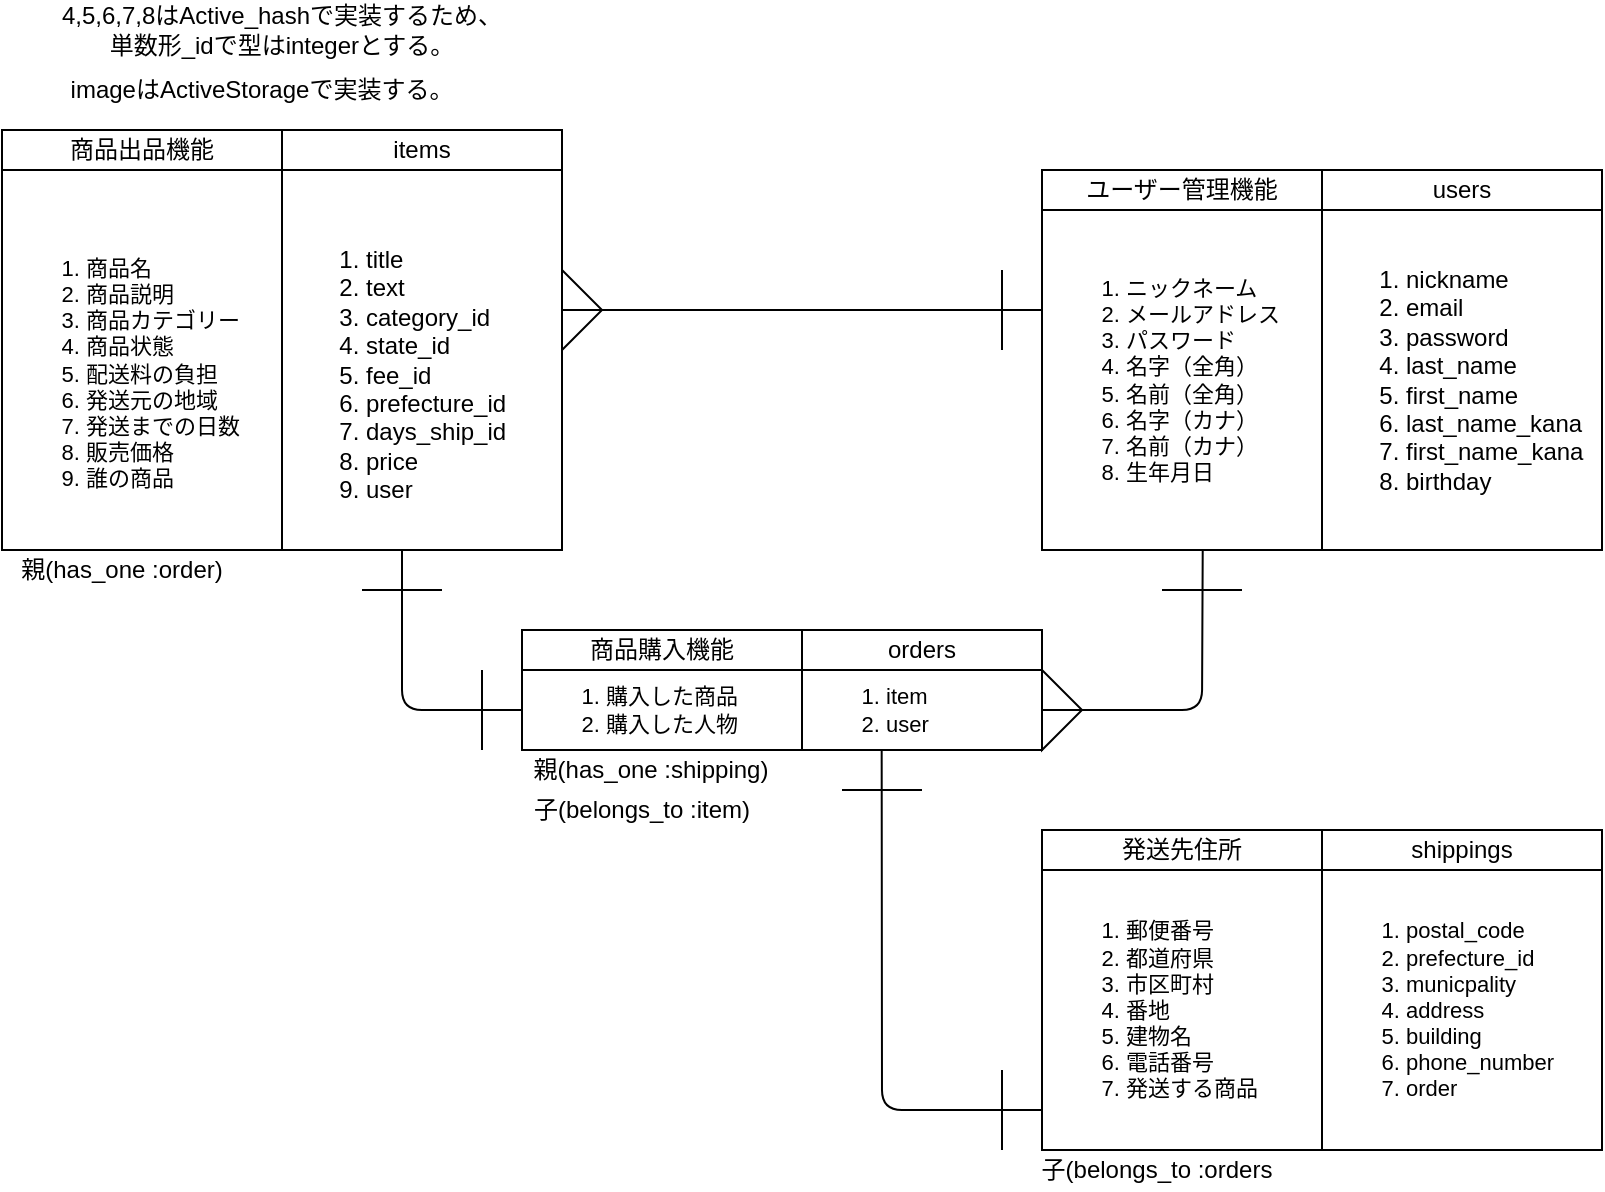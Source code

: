 <mxfile version="13.10.0" type="embed">
    <diagram id="I3O4i8iQDIYB0jxfAe-S" name="ページ1">
        <mxGraphModel dx="328" dy="642" grid="1" gridSize="10" guides="1" tooltips="1" connect="1" arrows="1" fold="1" page="1" pageScale="1" pageWidth="827" pageHeight="1169" math="0" shadow="0">
            <root>
                <mxCell id="0"/>
                <mxCell id="1" parent="0"/>
                <mxCell id="50" value="" style="triangle;whiteSpace=wrap;html=1;" parent="1" vertex="1">
                    <mxGeometry x="520" y="340" width="20" height="40" as="geometry"/>
                </mxCell>
                <mxCell id="44" value="" style="triangle;whiteSpace=wrap;html=1;" parent="1" vertex="1">
                    <mxGeometry x="280" y="140" width="20" height="40" as="geometry"/>
                </mxCell>
                <mxCell id="7" value="商品出品機能" style="rounded=0;whiteSpace=wrap;html=1;" parent="1" vertex="1">
                    <mxGeometry y="70" width="140" height="20" as="geometry"/>
                </mxCell>
                <mxCell id="8" value="items" style="rounded=0;whiteSpace=wrap;html=1;" parent="1" vertex="1">
                    <mxGeometry x="140" y="70" width="140" height="20" as="geometry"/>
                </mxCell>
                <mxCell id="25" value="&lt;div style=&quot;text-align: justify ; font-size: 11px&quot;&gt;&lt;div&gt;&lt;br&gt;&lt;/div&gt;&lt;ol&gt;&lt;li&gt;&lt;span&gt;&lt;div style=&quot;text-align: justify&quot;&gt;&lt;span&gt;商品名&lt;/span&gt;&lt;/div&gt;&lt;/span&gt;&lt;/li&gt;&lt;li&gt;&lt;span&gt;&lt;div style=&quot;text-align: justify&quot;&gt;&lt;span&gt;商品説明&lt;/span&gt;&lt;/div&gt;&lt;/span&gt;&lt;/li&gt;&lt;li&gt;&lt;span&gt;&lt;div style=&quot;text-align: justify&quot;&gt;&lt;span&gt;商品カテゴリー&lt;/span&gt;&lt;/div&gt;&lt;/span&gt;&lt;/li&gt;&lt;li&gt;&lt;span&gt;&lt;div style=&quot;text-align: justify&quot;&gt;&lt;span&gt;商品状態&lt;/span&gt;&lt;/div&gt;&lt;/span&gt;&lt;/li&gt;&lt;li&gt;&lt;span&gt;&lt;div style=&quot;text-align: justify&quot;&gt;&lt;span&gt;配送料の負担&lt;/span&gt;&lt;/div&gt;&lt;/span&gt;&lt;/li&gt;&lt;li&gt;&lt;span&gt;&lt;div style=&quot;text-align: justify&quot;&gt;&lt;span&gt;発送元の地域&lt;/span&gt;&lt;/div&gt;&lt;/span&gt;&lt;/li&gt;&lt;li&gt;&lt;span&gt;&lt;div style=&quot;text-align: justify&quot;&gt;&lt;span&gt;発送までの日数&lt;/span&gt;&lt;/div&gt;&lt;/span&gt;&lt;/li&gt;&lt;li&gt;&lt;span&gt;&lt;div style=&quot;text-align: justify&quot;&gt;&lt;span&gt;販売価格&lt;/span&gt;&lt;/div&gt;&lt;/span&gt;&lt;/li&gt;&lt;li&gt;&lt;div style=&quot;text-align: justify&quot;&gt;&lt;span&gt;誰の商品&lt;/span&gt;&lt;/div&gt;&lt;/li&gt;&lt;/ol&gt;&lt;/div&gt;" style="rounded=0;whiteSpace=wrap;html=1;align=left;" parent="1" vertex="1">
                    <mxGeometry y="90" width="140" height="190" as="geometry"/>
                </mxCell>
                <mxCell id="26" style="edgeStyle=orthogonalEdgeStyle;rounded=0;orthogonalLoop=1;jettySize=auto;html=1;exitX=0.5;exitY=1;exitDx=0;exitDy=0;" parent="1" source="25" target="25" edge="1">
                    <mxGeometry relative="1" as="geometry"/>
                </mxCell>
                <mxCell id="29" value="&lt;div&gt;&lt;br&gt;&lt;/div&gt;&lt;ol&gt;&lt;li&gt;title&lt;/li&gt;&lt;li&gt;text&lt;/li&gt;&lt;li&gt;category_id&lt;/li&gt;&lt;li&gt;state_id&lt;/li&gt;&lt;li&gt;fee_id&lt;/li&gt;&lt;li&gt;prefecture_id&lt;/li&gt;&lt;li&gt;days_ship_id&lt;/li&gt;&lt;li&gt;price&lt;/li&gt;&lt;li&gt;user&lt;/li&gt;&lt;/ol&gt;" style="rounded=0;whiteSpace=wrap;html=1;align=left;" parent="1" vertex="1">
                    <mxGeometry x="140" y="90" width="140" height="190" as="geometry"/>
                </mxCell>
                <mxCell id="30" value="&lt;ol&gt;&lt;li&gt;nickname&lt;/li&gt;&lt;li&gt;email&lt;/li&gt;&lt;li&gt;password&lt;/li&gt;&lt;li&gt;last_name&lt;/li&gt;&lt;li&gt;first_name&lt;/li&gt;&lt;li&gt;last_name_kana&lt;/li&gt;&lt;li&gt;first_name_kana&lt;/li&gt;&lt;li&gt;birthday&lt;/li&gt;&lt;/ol&gt;" style="rounded=0;whiteSpace=wrap;html=1;align=left;" parent="1" vertex="1">
                    <mxGeometry x="660" y="110" width="140" height="170" as="geometry"/>
                </mxCell>
                <mxCell id="31" value="users" style="rounded=0;whiteSpace=wrap;html=1;" parent="1" vertex="1">
                    <mxGeometry x="660" y="90" width="140" height="20" as="geometry"/>
                </mxCell>
                <mxCell id="32" value="ユーザー管理機能" style="rounded=0;whiteSpace=wrap;html=1;" parent="1" vertex="1">
                    <mxGeometry x="520" y="90" width="140" height="20" as="geometry"/>
                </mxCell>
                <mxCell id="33" value="&lt;ol style=&quot;font-size: 11px&quot;&gt;&lt;li&gt;ニックネーム&lt;/li&gt;&lt;li&gt;メールアドレス&lt;/li&gt;&lt;li&gt;パスワード&lt;/li&gt;&lt;li&gt;名字（全角）&lt;/li&gt;&lt;li&gt;名前（全角）&lt;/li&gt;&lt;li&gt;名字（カナ）&lt;/li&gt;&lt;li&gt;名前（カナ）&lt;/li&gt;&lt;li&gt;生年月日&lt;/li&gt;&lt;/ol&gt;" style="rounded=0;whiteSpace=wrap;html=1;align=left;" parent="1" vertex="1">
                    <mxGeometry x="520" y="110" width="140" height="170" as="geometry"/>
                </mxCell>
                <mxCell id="34" value="発送先住所" style="rounded=0;whiteSpace=wrap;html=1;" parent="1" vertex="1">
                    <mxGeometry x="520" y="420" width="140" height="20" as="geometry"/>
                </mxCell>
                <mxCell id="35" value="&lt;ol style=&quot;font-size: 11px&quot;&gt;&lt;li&gt;郵便番号&lt;/li&gt;&lt;li&gt;都道府県&lt;/li&gt;&lt;li&gt;市区町村&lt;/li&gt;&lt;li&gt;番地&lt;/li&gt;&lt;li&gt;建物名&lt;/li&gt;&lt;li&gt;電話番号&lt;/li&gt;&lt;li&gt;発送する商品&lt;/li&gt;&lt;/ol&gt;" style="rounded=0;whiteSpace=wrap;html=1;align=left;" parent="1" vertex="1">
                    <mxGeometry x="520" y="440" width="140" height="140" as="geometry"/>
                </mxCell>
                <mxCell id="36" value="&lt;ol style=&quot;font-size: 11px&quot;&gt;&lt;li&gt;postal_code&lt;/li&gt;&lt;li&gt;prefecture_id&lt;/li&gt;&lt;li&gt;municpality&lt;/li&gt;&lt;li&gt;address&lt;/li&gt;&lt;li&gt;building&lt;/li&gt;&lt;li&gt;phone_number&lt;/li&gt;&lt;li&gt;order&lt;/li&gt;&lt;/ol&gt;" style="rounded=0;whiteSpace=wrap;html=1;align=left;" parent="1" vertex="1">
                    <mxGeometry x="660" y="440" width="140" height="140" as="geometry"/>
                </mxCell>
                <mxCell id="37" value="shippings" style="rounded=0;whiteSpace=wrap;html=1;" parent="1" vertex="1">
                    <mxGeometry x="660" y="420" width="140" height="20" as="geometry"/>
                </mxCell>
                <mxCell id="38" value="商品購入機能" style="rounded=0;whiteSpace=wrap;html=1;" parent="1" vertex="1">
                    <mxGeometry x="260" y="320" width="140" height="20" as="geometry"/>
                </mxCell>
                <mxCell id="39" value="orders" style="rounded=0;whiteSpace=wrap;html=1;" parent="1" vertex="1">
                    <mxGeometry x="400" y="320" width="120" height="20" as="geometry"/>
                </mxCell>
                <mxCell id="40" value="&lt;ol style=&quot;font-size: 11px&quot;&gt;&lt;li&gt;購入した商品&lt;/li&gt;&lt;li&gt;購入した人物&lt;/li&gt;&lt;/ol&gt;" style="rounded=0;whiteSpace=wrap;html=1;align=left;" parent="1" vertex="1">
                    <mxGeometry x="260" y="340" width="140" height="40" as="geometry"/>
                </mxCell>
                <mxCell id="41" value="&lt;ol style=&quot;font-size: 11px&quot;&gt;&lt;li&gt;item&lt;/li&gt;&lt;li&gt;user&lt;/li&gt;&lt;/ol&gt;" style="rounded=0;whiteSpace=wrap;html=1;align=left;" parent="1" vertex="1">
                    <mxGeometry x="400" y="340" width="120" height="40" as="geometry"/>
                </mxCell>
                <mxCell id="42" value="" style="endArrow=none;html=1;" parent="1" edge="1">
                    <mxGeometry width="50" height="50" relative="1" as="geometry">
                        <mxPoint x="280" y="160" as="sourcePoint"/>
                        <mxPoint x="520" y="160" as="targetPoint"/>
                    </mxGeometry>
                </mxCell>
                <mxCell id="43" value="" style="endArrow=none;html=1;" parent="1" edge="1">
                    <mxGeometry width="50" height="50" relative="1" as="geometry">
                        <mxPoint x="500" y="180" as="sourcePoint"/>
                        <mxPoint x="500" y="140" as="targetPoint"/>
                    </mxGeometry>
                </mxCell>
                <mxCell id="48" value="" style="endArrow=none;html=1;entryX=0.574;entryY=1.001;entryDx=0;entryDy=0;entryPerimeter=0;exitX=0;exitY=0.5;exitDx=0;exitDy=0;" parent="1" source="50" target="33" edge="1">
                    <mxGeometry width="50" height="50" relative="1" as="geometry">
                        <mxPoint x="540" y="400" as="sourcePoint"/>
                        <mxPoint x="595" y="280" as="targetPoint"/>
                        <Array as="points">
                            <mxPoint x="600" y="360"/>
                        </Array>
                    </mxGeometry>
                </mxCell>
                <mxCell id="49" value="" style="endArrow=none;html=1;" parent="1" edge="1">
                    <mxGeometry width="50" height="50" relative="1" as="geometry">
                        <mxPoint x="200" y="280" as="sourcePoint"/>
                        <mxPoint x="260" y="360" as="targetPoint"/>
                        <Array as="points">
                            <mxPoint x="200" y="360"/>
                        </Array>
                    </mxGeometry>
                </mxCell>
                <mxCell id="51" value="" style="endArrow=none;html=1;" parent="1" edge="1">
                    <mxGeometry width="50" height="50" relative="1" as="geometry">
                        <mxPoint x="180" y="300" as="sourcePoint"/>
                        <mxPoint x="220" y="300" as="targetPoint"/>
                    </mxGeometry>
                </mxCell>
                <mxCell id="52" value="" style="endArrow=none;html=1;" parent="1" edge="1">
                    <mxGeometry width="50" height="50" relative="1" as="geometry">
                        <mxPoint x="580" y="300" as="sourcePoint"/>
                        <mxPoint x="620" y="300" as="targetPoint"/>
                    </mxGeometry>
                </mxCell>
                <mxCell id="59" value="" style="endArrow=none;html=1;" parent="1" edge="1">
                    <mxGeometry width="50" height="50" relative="1" as="geometry">
                        <mxPoint x="240" y="340" as="sourcePoint"/>
                        <mxPoint x="240" y="380" as="targetPoint"/>
                    </mxGeometry>
                </mxCell>
                <mxCell id="60" value="親(has_one :order)" style="text;html=1;strokeColor=none;fillColor=none;align=center;verticalAlign=middle;whiteSpace=wrap;rounded=0;" parent="1" vertex="1">
                    <mxGeometry y="280" width="120" height="20" as="geometry"/>
                </mxCell>
                <mxCell id="61" value="子(belongs_to :item)" style="text;html=1;strokeColor=none;fillColor=none;align=center;verticalAlign=middle;whiteSpace=wrap;rounded=0;" parent="1" vertex="1">
                    <mxGeometry x="260" y="400" width="120" height="20" as="geometry"/>
                </mxCell>
                <mxCell id="69" value="" style="endArrow=none;html=1;entryX=0.332;entryY=1.008;entryDx=0;entryDy=0;entryPerimeter=0;" parent="1" target="41" edge="1">
                    <mxGeometry width="50" height="50" relative="1" as="geometry">
                        <mxPoint x="520" y="560" as="sourcePoint"/>
                        <mxPoint x="440" y="440" as="targetPoint"/>
                        <Array as="points">
                            <mxPoint x="440" y="560"/>
                        </Array>
                    </mxGeometry>
                </mxCell>
                <mxCell id="71" value="" style="endArrow=none;html=1;" parent="1" edge="1">
                    <mxGeometry width="50" height="50" relative="1" as="geometry">
                        <mxPoint x="420" y="400" as="sourcePoint"/>
                        <mxPoint x="460" y="400" as="targetPoint"/>
                    </mxGeometry>
                </mxCell>
                <mxCell id="72" value="" style="endArrow=none;html=1;" parent="1" edge="1">
                    <mxGeometry width="50" height="50" relative="1" as="geometry">
                        <mxPoint x="500" y="580" as="sourcePoint"/>
                        <mxPoint x="500" y="540" as="targetPoint"/>
                    </mxGeometry>
                </mxCell>
                <mxCell id="73" value="子(belongs_to :orders" style="text;html=1;strokeColor=none;fillColor=none;align=center;verticalAlign=middle;whiteSpace=wrap;rounded=0;" parent="1" vertex="1">
                    <mxGeometry x="511" y="580" width="133" height="20" as="geometry"/>
                </mxCell>
                <mxCell id="74" value="親(has_one :shipping)" style="text;html=1;strokeColor=none;fillColor=none;align=center;verticalAlign=middle;whiteSpace=wrap;rounded=0;" parent="1" vertex="1">
                    <mxGeometry x="258" y="380" width="133" height="20" as="geometry"/>
                </mxCell>
                <mxCell id="75" value="4,5,6,7,8はActive_hashで実装するため、&lt;br&gt;単数形_idで型はintegerとする。" style="text;html=1;strokeColor=none;fillColor=none;align=center;verticalAlign=middle;whiteSpace=wrap;rounded=0;" parent="1" vertex="1">
                    <mxGeometry x="10" y="10" width="260" height="20" as="geometry"/>
                </mxCell>
                <mxCell id="76" value="imageはActiveStorageで実装する。" style="text;html=1;strokeColor=none;fillColor=none;align=center;verticalAlign=middle;whiteSpace=wrap;rounded=0;" parent="1" vertex="1">
                    <mxGeometry x="30" y="40" width="200" height="20" as="geometry"/>
                </mxCell>
                <mxCell id="82" value="" style="endArrow=none;html=1;entryX=1;entryY=1;entryDx=0;entryDy=0;exitX=1;exitY=0.5;exitDx=0;exitDy=0;" parent="1" source="41" target="41" edge="1">
                    <mxGeometry width="50" height="50" relative="1" as="geometry">
                        <mxPoint x="540" y="360" as="sourcePoint"/>
                        <mxPoint x="600.36" y="280.17" as="targetPoint"/>
                        <Array as="points"/>
                    </mxGeometry>
                </mxCell>
            </root>
        </mxGraphModel>
    </diagram>
</mxfile>